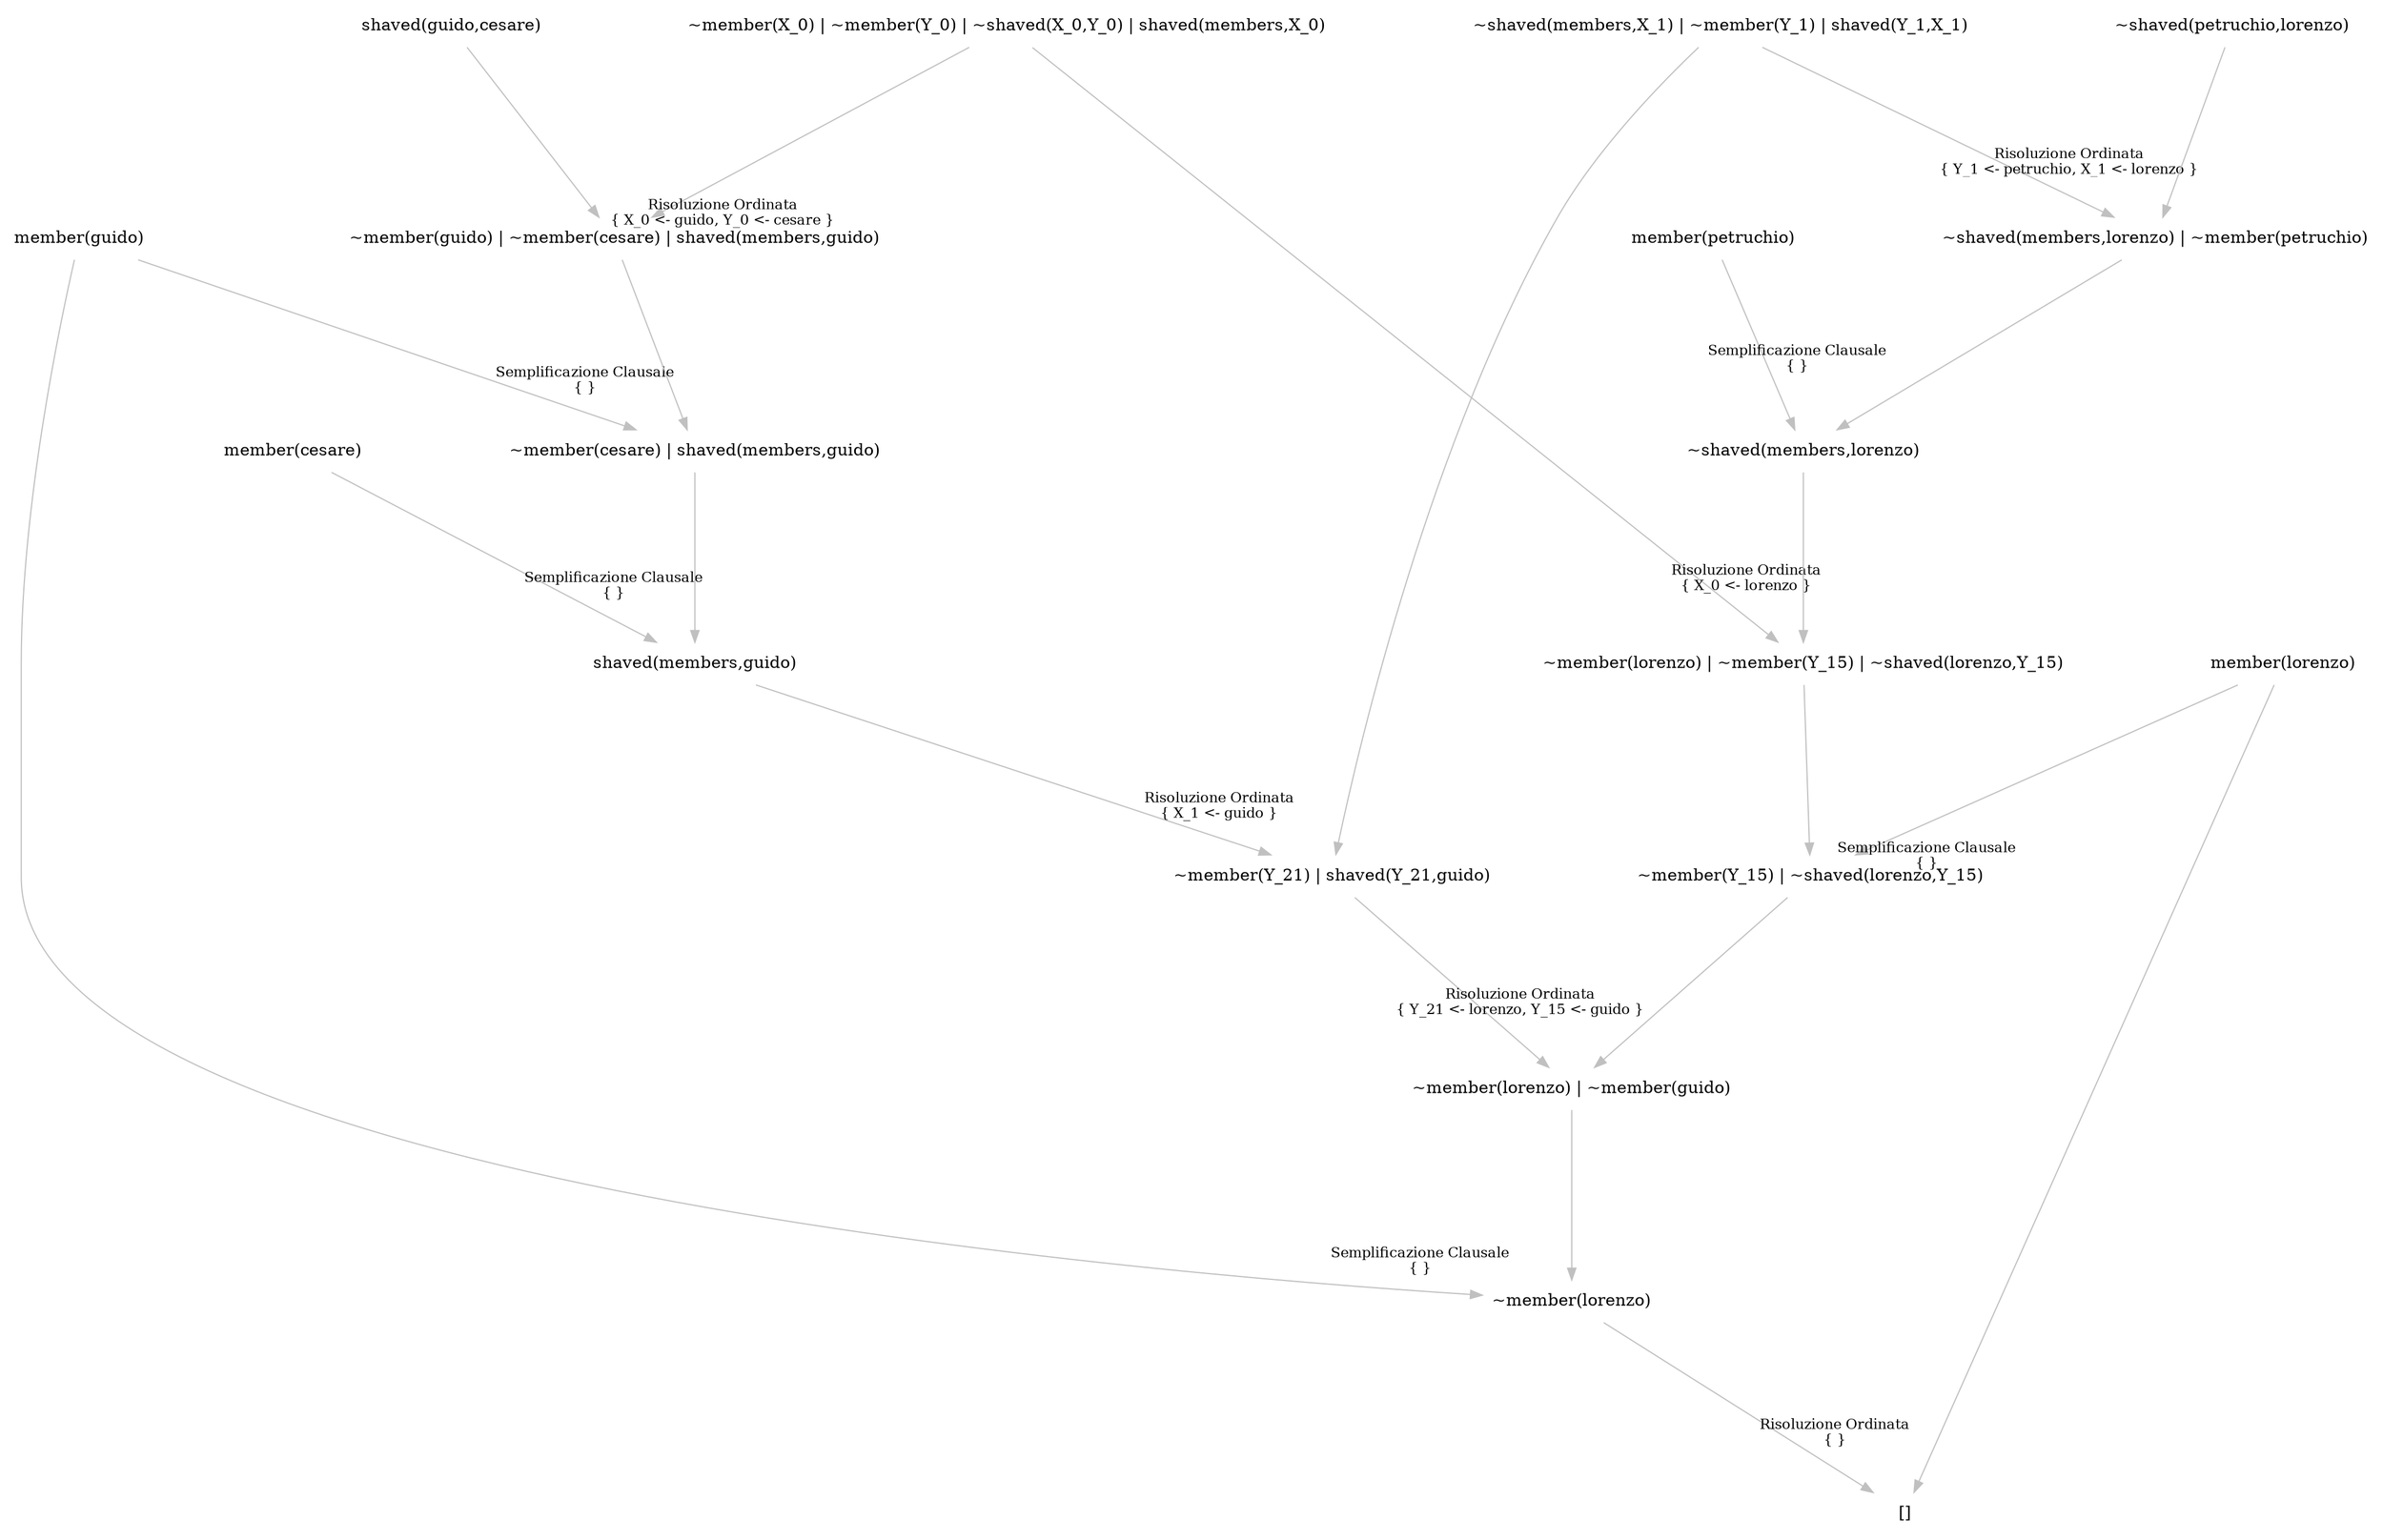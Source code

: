 digraph {
	nodesep="1.5"; ranksep=2;
	node [shape=plaintext];
	edge [color=gray];
	"~member(lorenzo)" -> "[]" [labelfontcolor=black,labelfontsize="12",headlabel="Risoluzione Ordinata\n{ }",labeldistance="6"];
	"member(guido)" -> "~member(lorenzo)" [labelfontcolor=black,labelfontsize="12",headlabel="Semplificazione Clausale\n{ }",labeldistance="6"];
	"~member(lorenzo) | ~member(guido)" -> "~member(lorenzo)" ;
	"~member(Y_21) | shaved(Y_21,guido)" -> "~member(lorenzo) | ~member(guido)" [labelfontcolor=black,labelfontsize="12",headlabel="Risoluzione Ordinata\n{ Y_21 <- lorenzo, Y_15 <- guido }",labeldistance="6"];
	"shaved(members,guido)" -> "~member(Y_21) | shaved(Y_21,guido)" [labelfontcolor=black,labelfontsize="12",headlabel="Risoluzione Ordinata\n{ X_1 <- guido }",labeldistance="6"];
	"member(cesare)" -> "shaved(members,guido)" [labelfontcolor=black,labelfontsize="12",headlabel="Semplificazione Clausale\n{ }",labeldistance="6"];
	"~member(cesare) | shaved(members,guido)" -> "shaved(members,guido)" ;
	"member(guido)" -> "~member(cesare) | shaved(members,guido)" [labelfontcolor=black,labelfontsize="12",headlabel="Semplificazione Clausale\n{ }",labeldistance="6"];
	"~member(guido) | ~member(cesare) | shaved(members,guido)" -> "~member(cesare) | shaved(members,guido)" ;
	"~member(X_0) | ~member(Y_0) | ~shaved(X_0,Y_0) | shaved(members,X_0)" -> "~member(guido) | ~member(cesare) | shaved(members,guido)" [labelfontcolor=black,labelfontsize="12",headlabel="Risoluzione Ordinata\n{ X_0 <- guido, Y_0 <- cesare }",labeldistance="6"];
	"shaved(guido,cesare)" -> "~member(guido) | ~member(cesare) | shaved(members,guido)" ;
	"~shaved(members,X_1) | ~member(Y_1) | shaved(Y_1,X_1)" -> "~member(Y_21) | shaved(Y_21,guido)" ;
	"~member(Y_15) | ~shaved(lorenzo,Y_15)" -> "~member(lorenzo) | ~member(guido)" ;
	"member(lorenzo)" -> "~member(Y_15) | ~shaved(lorenzo,Y_15)" [labelfontcolor=black,labelfontsize="12",headlabel="Semplificazione Clausale\n{ }",labeldistance="6"];
	"~member(lorenzo) | ~member(Y_15) | ~shaved(lorenzo,Y_15)" -> "~member(Y_15) | ~shaved(lorenzo,Y_15)" ;
	"~member(X_0) | ~member(Y_0) | ~shaved(X_0,Y_0) | shaved(members,X_0)" -> "~member(lorenzo) | ~member(Y_15) | ~shaved(lorenzo,Y_15)" [labelfontcolor=black,labelfontsize="12",headlabel="Risoluzione Ordinata\n{ X_0 <- lorenzo }",labeldistance="6"];
	"~shaved(members,lorenzo)" -> "~member(lorenzo) | ~member(Y_15) | ~shaved(lorenzo,Y_15)" ;
	"member(petruchio)" -> "~shaved(members,lorenzo)" [labelfontcolor=black,labelfontsize="12",headlabel="Semplificazione Clausale\n{ }",labeldistance="6"];
	"~shaved(members,lorenzo) | ~member(petruchio)" -> "~shaved(members,lorenzo)" ;
	"~shaved(members,X_1) | ~member(Y_1) | shaved(Y_1,X_1)" -> "~shaved(members,lorenzo) | ~member(petruchio)" [labelfontcolor=black,labelfontsize="12",headlabel="Risoluzione Ordinata\n{ Y_1 <- petruchio, X_1 <- lorenzo }",labeldistance="6"];
	"~shaved(petruchio,lorenzo)" -> "~shaved(members,lorenzo) | ~member(petruchio)" ;
	"member(lorenzo)" -> "[]" ;
}

